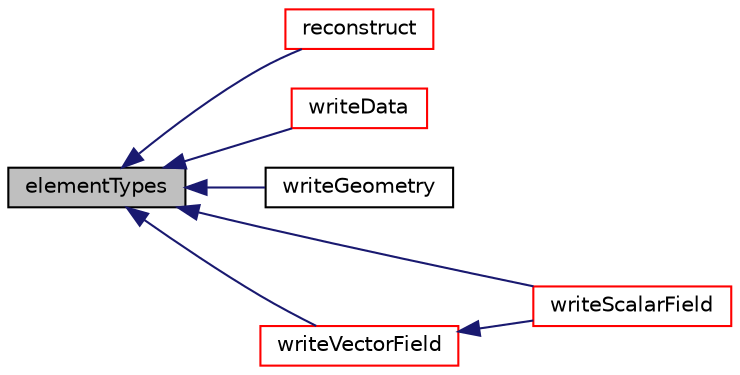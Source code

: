 digraph "elementTypes"
{
  bgcolor="transparent";
  edge [fontname="Helvetica",fontsize="10",labelfontname="Helvetica",labelfontsize="10"];
  node [fontname="Helvetica",fontsize="10",shape=record];
  rankdir="LR";
  Node1 [label="elementTypes",height=0.2,width=0.4,color="black", fillcolor="grey75", style="filled", fontcolor="black"];
  Node1 -> Node2 [dir="back",color="midnightblue",fontsize="10",style="solid",fontname="Helvetica"];
  Node2 [label="reconstruct",height=0.2,width=0.4,color="red",URL="$a00655.html#a7dd013b2d8fc94af2649cccf9491dfcc",tooltip="Reconstruct part characteristics (eg, element types) from Istream. "];
  Node1 -> Node3 [dir="back",color="midnightblue",fontsize="10",style="solid",fontname="Helvetica"];
  Node3 [label="writeData",height=0.2,width=0.4,color="red",URL="$a00655.html#a2a3ea7b116b283507dc19bc8f4719c3d",tooltip="Write reconstruction information for the object. "];
  Node1 -> Node4 [dir="back",color="midnightblue",fontsize="10",style="solid",fontname="Helvetica"];
  Node4 [label="writeGeometry",height=0.2,width=0.4,color="black",URL="$a00655.html#a0167ca94bd5095b2d47fd5361b4de10b",tooltip="Helper: write geometry given the pointField. "];
  Node1 -> Node5 [dir="back",color="midnightblue",fontsize="10",style="solid",fontname="Helvetica"];
  Node5 [label="writeScalarField",height=0.2,width=0.4,color="red",URL="$a00655.html#a65ad618b610319e0ef4c0080afd1f3f0",tooltip="Write scalar field. "];
  Node1 -> Node6 [dir="back",color="midnightblue",fontsize="10",style="solid",fontname="Helvetica"];
  Node6 [label="writeVectorField",height=0.2,width=0.4,color="red",URL="$a00655.html#abb57fcdac84a89a406c3850598af0ad7",tooltip="Write vector field components. "];
  Node6 -> Node5 [dir="back",color="midnightblue",fontsize="10",style="solid",fontname="Helvetica"];
}
